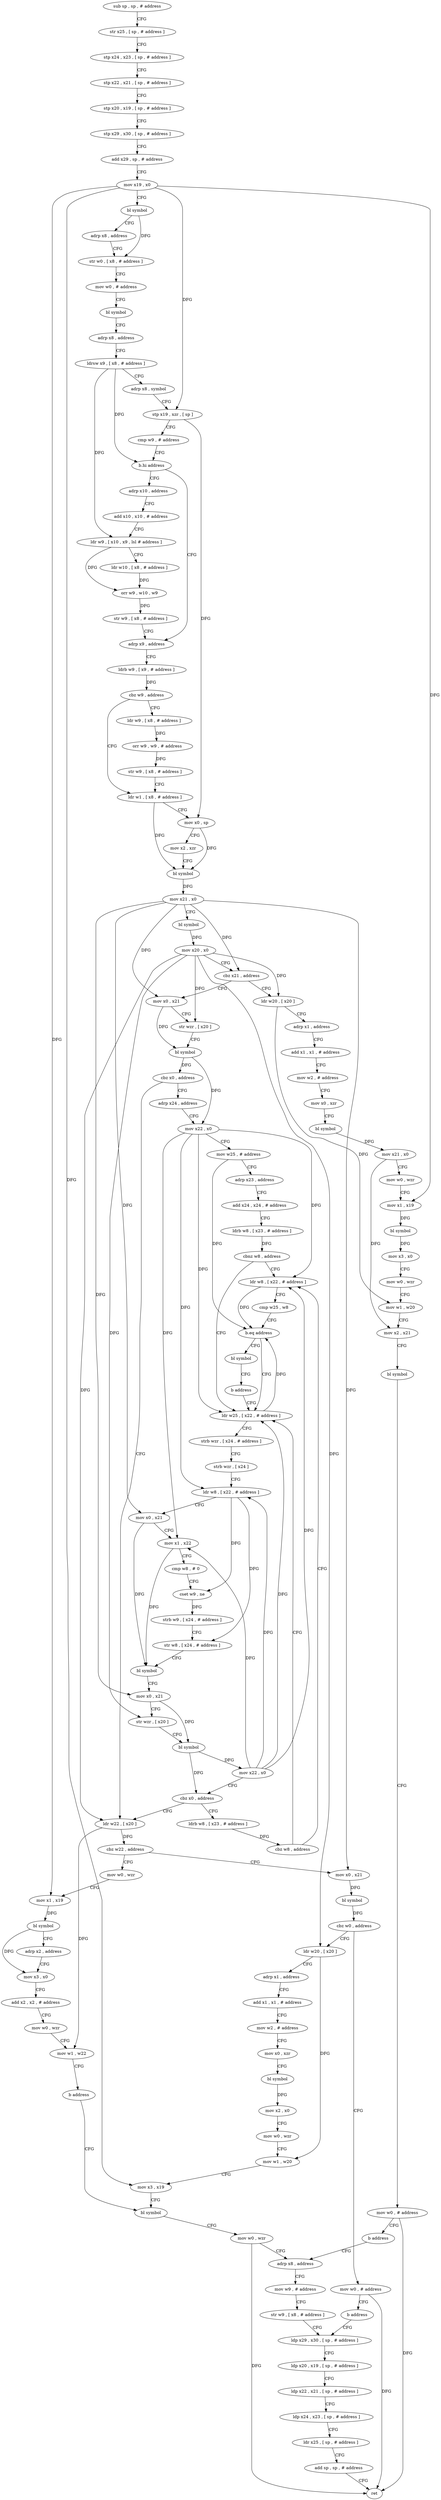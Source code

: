 digraph "func" {
"4209536" [label = "sub sp , sp , # address" ]
"4209540" [label = "str x25 , [ sp , # address ]" ]
"4209544" [label = "stp x24 , x23 , [ sp , # address ]" ]
"4209548" [label = "stp x22 , x21 , [ sp , # address ]" ]
"4209552" [label = "stp x20 , x19 , [ sp , # address ]" ]
"4209556" [label = "stp x29 , x30 , [ sp , # address ]" ]
"4209560" [label = "add x29 , sp , # address" ]
"4209564" [label = "mov x19 , x0" ]
"4209568" [label = "bl symbol" ]
"4209572" [label = "adrp x8 , address" ]
"4209576" [label = "str w0 , [ x8 , # address ]" ]
"4209580" [label = "mov w0 , # address" ]
"4209584" [label = "bl symbol" ]
"4209588" [label = "adrp x8 , address" ]
"4209592" [label = "ldrsw x9 , [ x8 , # address ]" ]
"4209596" [label = "adrp x8 , symbol" ]
"4209600" [label = "stp x19 , xzr , [ sp ]" ]
"4209604" [label = "cmp w9 , # address" ]
"4209608" [label = "b.hi address" ]
"4209636" [label = "adrp x9 , address" ]
"4209612" [label = "adrp x10 , address" ]
"4209640" [label = "ldrb w9 , [ x9 , # address ]" ]
"4209644" [label = "cbz w9 , address" ]
"4209660" [label = "ldr w1 , [ x8 , # address ]" ]
"4209648" [label = "ldr w9 , [ x8 , # address ]" ]
"4209616" [label = "add x10 , x10 , # address" ]
"4209620" [label = "ldr w9 , [ x10 , x9 , lsl # address ]" ]
"4209624" [label = "ldr w10 , [ x8 , # address ]" ]
"4209628" [label = "orr w9 , w10 , w9" ]
"4209632" [label = "str w9 , [ x8 , # address ]" ]
"4209664" [label = "mov x0 , sp" ]
"4209668" [label = "mov x2 , xzr" ]
"4209672" [label = "bl symbol" ]
"4209676" [label = "mov x21 , x0" ]
"4209680" [label = "bl symbol" ]
"4209684" [label = "mov x20 , x0" ]
"4209688" [label = "cbz x21 , address" ]
"4209872" [label = "ldr w20 , [ x20 ]" ]
"4209692" [label = "mov x0 , x21" ]
"4209652" [label = "orr w9 , w9 , # address" ]
"4209656" [label = "str w9 , [ x8 , # address ]" ]
"4209876" [label = "adrp x1 , address" ]
"4209880" [label = "add x1 , x1 , # address" ]
"4209884" [label = "mov w2 , # address" ]
"4209888" [label = "mov x0 , xzr" ]
"4209892" [label = "bl symbol" ]
"4209896" [label = "mov x21 , x0" ]
"4209900" [label = "mov w0 , wzr" ]
"4209904" [label = "mov x1 , x19" ]
"4209908" [label = "bl symbol" ]
"4209912" [label = "mov x3 , x0" ]
"4209916" [label = "mov w0 , wzr" ]
"4209920" [label = "mov w1 , w20" ]
"4209924" [label = "mov x2 , x21" ]
"4209928" [label = "bl symbol" ]
"4209932" [label = "mov w0 , # address" ]
"4209936" [label = "b address" ]
"4210000" [label = "adrp x8 , address" ]
"4209696" [label = "str wzr , [ x20 ]" ]
"4209700" [label = "bl symbol" ]
"4209704" [label = "cbz x0 , address" ]
"4209828" [label = "ldr w22 , [ x20 ]" ]
"4209708" [label = "adrp x24 , address" ]
"4210004" [label = "mov w9 , # address" ]
"4210008" [label = "str w9 , [ x8 , # address ]" ]
"4210012" [label = "ldp x29 , x30 , [ sp , # address ]" ]
"4209832" [label = "cbz w22 , address" ]
"4209940" [label = "mov x0 , x21" ]
"4209836" [label = "mov w0 , wzr" ]
"4209712" [label = "mov x22 , x0" ]
"4209716" [label = "mov w25 , # address" ]
"4209720" [label = "adrp x23 , address" ]
"4209724" [label = "add x24 , x24 , # address" ]
"4209728" [label = "ldrb w8 , [ x23 , # address ]" ]
"4209732" [label = "cbnz w8 , address" ]
"4209808" [label = "ldr w8 , [ x22 , # address ]" ]
"4209736" [label = "ldr w25 , [ x22 , # address ]" ]
"4209944" [label = "bl symbol" ]
"4209948" [label = "cbz w0 , address" ]
"4210040" [label = "mov w0 , # address" ]
"4209952" [label = "ldr w20 , [ x20 ]" ]
"4209840" [label = "mov x1 , x19" ]
"4209844" [label = "bl symbol" ]
"4209848" [label = "adrp x2 , address" ]
"4209852" [label = "mov x3 , x0" ]
"4209856" [label = "add x2 , x2 , # address" ]
"4209860" [label = "mov w0 , wzr" ]
"4209864" [label = "mov w1 , w22" ]
"4209868" [label = "b address" ]
"4209992" [label = "bl symbol" ]
"4209812" [label = "cmp w25 , w8" ]
"4209816" [label = "b.eq address" ]
"4209820" [label = "bl symbol" ]
"4209740" [label = "strb wzr , [ x24 , # address ]" ]
"4209744" [label = "strb wzr , [ x24 ]" ]
"4209748" [label = "ldr w8 , [ x22 , # address ]" ]
"4209752" [label = "mov x0 , x21" ]
"4209756" [label = "mov x1 , x22" ]
"4209760" [label = "cmp w8 , # 0" ]
"4209764" [label = "cset w9 , ne" ]
"4209768" [label = "strb w9 , [ x24 , # address ]" ]
"4209772" [label = "str w8 , [ x24 , # address ]" ]
"4209776" [label = "bl symbol" ]
"4209780" [label = "mov x0 , x21" ]
"4209784" [label = "str wzr , [ x20 ]" ]
"4209788" [label = "bl symbol" ]
"4209792" [label = "mov x22 , x0" ]
"4209796" [label = "cbz x0 , address" ]
"4209800" [label = "ldrb w8 , [ x23 , # address ]" ]
"4210044" [label = "b address" ]
"4209956" [label = "adrp x1 , address" ]
"4209960" [label = "add x1 , x1 , # address" ]
"4209964" [label = "mov w2 , # address" ]
"4209968" [label = "mov x0 , xzr" ]
"4209972" [label = "bl symbol" ]
"4209976" [label = "mov x2 , x0" ]
"4209980" [label = "mov w0 , wzr" ]
"4209984" [label = "mov w1 , w20" ]
"4209988" [label = "mov x3 , x19" ]
"4209996" [label = "mov w0 , wzr" ]
"4209824" [label = "b address" ]
"4209804" [label = "cbz w8 , address" ]
"4210016" [label = "ldp x20 , x19 , [ sp , # address ]" ]
"4210020" [label = "ldp x22 , x21 , [ sp , # address ]" ]
"4210024" [label = "ldp x24 , x23 , [ sp , # address ]" ]
"4210028" [label = "ldr x25 , [ sp , # address ]" ]
"4210032" [label = "add sp , sp , # address" ]
"4210036" [label = "ret" ]
"4209536" -> "4209540" [ label = "CFG" ]
"4209540" -> "4209544" [ label = "CFG" ]
"4209544" -> "4209548" [ label = "CFG" ]
"4209548" -> "4209552" [ label = "CFG" ]
"4209552" -> "4209556" [ label = "CFG" ]
"4209556" -> "4209560" [ label = "CFG" ]
"4209560" -> "4209564" [ label = "CFG" ]
"4209564" -> "4209568" [ label = "CFG" ]
"4209564" -> "4209600" [ label = "DFG" ]
"4209564" -> "4209904" [ label = "DFG" ]
"4209564" -> "4209840" [ label = "DFG" ]
"4209564" -> "4209988" [ label = "DFG" ]
"4209568" -> "4209572" [ label = "CFG" ]
"4209568" -> "4209576" [ label = "DFG" ]
"4209572" -> "4209576" [ label = "CFG" ]
"4209576" -> "4209580" [ label = "CFG" ]
"4209580" -> "4209584" [ label = "CFG" ]
"4209584" -> "4209588" [ label = "CFG" ]
"4209588" -> "4209592" [ label = "CFG" ]
"4209592" -> "4209596" [ label = "CFG" ]
"4209592" -> "4209608" [ label = "DFG" ]
"4209592" -> "4209620" [ label = "DFG" ]
"4209596" -> "4209600" [ label = "CFG" ]
"4209600" -> "4209604" [ label = "CFG" ]
"4209600" -> "4209664" [ label = "DFG" ]
"4209604" -> "4209608" [ label = "CFG" ]
"4209608" -> "4209636" [ label = "CFG" ]
"4209608" -> "4209612" [ label = "CFG" ]
"4209636" -> "4209640" [ label = "CFG" ]
"4209612" -> "4209616" [ label = "CFG" ]
"4209640" -> "4209644" [ label = "DFG" ]
"4209644" -> "4209660" [ label = "CFG" ]
"4209644" -> "4209648" [ label = "CFG" ]
"4209660" -> "4209664" [ label = "CFG" ]
"4209660" -> "4209672" [ label = "DFG" ]
"4209648" -> "4209652" [ label = "DFG" ]
"4209616" -> "4209620" [ label = "CFG" ]
"4209620" -> "4209624" [ label = "CFG" ]
"4209620" -> "4209628" [ label = "DFG" ]
"4209624" -> "4209628" [ label = "DFG" ]
"4209628" -> "4209632" [ label = "DFG" ]
"4209632" -> "4209636" [ label = "CFG" ]
"4209664" -> "4209668" [ label = "CFG" ]
"4209664" -> "4209672" [ label = "DFG" ]
"4209668" -> "4209672" [ label = "CFG" ]
"4209672" -> "4209676" [ label = "DFG" ]
"4209676" -> "4209680" [ label = "CFG" ]
"4209676" -> "4209688" [ label = "DFG" ]
"4209676" -> "4209692" [ label = "DFG" ]
"4209676" -> "4209940" [ label = "DFG" ]
"4209676" -> "4209752" [ label = "DFG" ]
"4209676" -> "4209780" [ label = "DFG" ]
"4209680" -> "4209684" [ label = "DFG" ]
"4209684" -> "4209688" [ label = "CFG" ]
"4209684" -> "4209872" [ label = "DFG" ]
"4209684" -> "4209696" [ label = "DFG" ]
"4209684" -> "4209828" [ label = "DFG" ]
"4209684" -> "4209952" [ label = "DFG" ]
"4209684" -> "4209784" [ label = "DFG" ]
"4209688" -> "4209872" [ label = "CFG" ]
"4209688" -> "4209692" [ label = "CFG" ]
"4209872" -> "4209876" [ label = "CFG" ]
"4209872" -> "4209920" [ label = "DFG" ]
"4209692" -> "4209696" [ label = "CFG" ]
"4209692" -> "4209700" [ label = "DFG" ]
"4209652" -> "4209656" [ label = "DFG" ]
"4209656" -> "4209660" [ label = "CFG" ]
"4209876" -> "4209880" [ label = "CFG" ]
"4209880" -> "4209884" [ label = "CFG" ]
"4209884" -> "4209888" [ label = "CFG" ]
"4209888" -> "4209892" [ label = "CFG" ]
"4209892" -> "4209896" [ label = "DFG" ]
"4209896" -> "4209900" [ label = "CFG" ]
"4209896" -> "4209924" [ label = "DFG" ]
"4209900" -> "4209904" [ label = "CFG" ]
"4209904" -> "4209908" [ label = "DFG" ]
"4209908" -> "4209912" [ label = "DFG" ]
"4209912" -> "4209916" [ label = "CFG" ]
"4209916" -> "4209920" [ label = "CFG" ]
"4209920" -> "4209924" [ label = "CFG" ]
"4209924" -> "4209928" [ label = "CFG" ]
"4209928" -> "4209932" [ label = "CFG" ]
"4209932" -> "4209936" [ label = "CFG" ]
"4209932" -> "4210036" [ label = "DFG" ]
"4209936" -> "4210000" [ label = "CFG" ]
"4210000" -> "4210004" [ label = "CFG" ]
"4209696" -> "4209700" [ label = "CFG" ]
"4209700" -> "4209704" [ label = "DFG" ]
"4209700" -> "4209712" [ label = "DFG" ]
"4209704" -> "4209828" [ label = "CFG" ]
"4209704" -> "4209708" [ label = "CFG" ]
"4209828" -> "4209832" [ label = "DFG" ]
"4209828" -> "4209864" [ label = "DFG" ]
"4209708" -> "4209712" [ label = "CFG" ]
"4210004" -> "4210008" [ label = "CFG" ]
"4210008" -> "4210012" [ label = "CFG" ]
"4210012" -> "4210016" [ label = "CFG" ]
"4209832" -> "4209940" [ label = "CFG" ]
"4209832" -> "4209836" [ label = "CFG" ]
"4209940" -> "4209944" [ label = "DFG" ]
"4209836" -> "4209840" [ label = "CFG" ]
"4209712" -> "4209716" [ label = "CFG" ]
"4209712" -> "4209808" [ label = "DFG" ]
"4209712" -> "4209736" [ label = "DFG" ]
"4209712" -> "4209748" [ label = "DFG" ]
"4209712" -> "4209756" [ label = "DFG" ]
"4209716" -> "4209720" [ label = "CFG" ]
"4209716" -> "4209816" [ label = "DFG" ]
"4209720" -> "4209724" [ label = "CFG" ]
"4209724" -> "4209728" [ label = "CFG" ]
"4209728" -> "4209732" [ label = "DFG" ]
"4209732" -> "4209808" [ label = "CFG" ]
"4209732" -> "4209736" [ label = "CFG" ]
"4209808" -> "4209812" [ label = "CFG" ]
"4209808" -> "4209816" [ label = "DFG" ]
"4209736" -> "4209740" [ label = "CFG" ]
"4209736" -> "4209816" [ label = "DFG" ]
"4209944" -> "4209948" [ label = "DFG" ]
"4209948" -> "4210040" [ label = "CFG" ]
"4209948" -> "4209952" [ label = "CFG" ]
"4210040" -> "4210044" [ label = "CFG" ]
"4210040" -> "4210036" [ label = "DFG" ]
"4209952" -> "4209956" [ label = "CFG" ]
"4209952" -> "4209984" [ label = "DFG" ]
"4209840" -> "4209844" [ label = "DFG" ]
"4209844" -> "4209848" [ label = "CFG" ]
"4209844" -> "4209852" [ label = "DFG" ]
"4209848" -> "4209852" [ label = "CFG" ]
"4209852" -> "4209856" [ label = "CFG" ]
"4209856" -> "4209860" [ label = "CFG" ]
"4209860" -> "4209864" [ label = "CFG" ]
"4209864" -> "4209868" [ label = "CFG" ]
"4209868" -> "4209992" [ label = "CFG" ]
"4209992" -> "4209996" [ label = "CFG" ]
"4209812" -> "4209816" [ label = "CFG" ]
"4209816" -> "4209736" [ label = "CFG" ]
"4209816" -> "4209820" [ label = "CFG" ]
"4209820" -> "4209824" [ label = "CFG" ]
"4209740" -> "4209744" [ label = "CFG" ]
"4209744" -> "4209748" [ label = "CFG" ]
"4209748" -> "4209752" [ label = "CFG" ]
"4209748" -> "4209764" [ label = "DFG" ]
"4209748" -> "4209772" [ label = "DFG" ]
"4209752" -> "4209756" [ label = "CFG" ]
"4209752" -> "4209776" [ label = "DFG" ]
"4209756" -> "4209760" [ label = "CFG" ]
"4209756" -> "4209776" [ label = "DFG" ]
"4209760" -> "4209764" [ label = "CFG" ]
"4209764" -> "4209768" [ label = "DFG" ]
"4209768" -> "4209772" [ label = "CFG" ]
"4209772" -> "4209776" [ label = "CFG" ]
"4209776" -> "4209780" [ label = "CFG" ]
"4209780" -> "4209784" [ label = "CFG" ]
"4209780" -> "4209788" [ label = "DFG" ]
"4209784" -> "4209788" [ label = "CFG" ]
"4209788" -> "4209792" [ label = "DFG" ]
"4209788" -> "4209796" [ label = "DFG" ]
"4209792" -> "4209796" [ label = "CFG" ]
"4209792" -> "4209808" [ label = "DFG" ]
"4209792" -> "4209736" [ label = "DFG" ]
"4209792" -> "4209748" [ label = "DFG" ]
"4209792" -> "4209756" [ label = "DFG" ]
"4209796" -> "4209828" [ label = "CFG" ]
"4209796" -> "4209800" [ label = "CFG" ]
"4209800" -> "4209804" [ label = "DFG" ]
"4210044" -> "4210012" [ label = "CFG" ]
"4209956" -> "4209960" [ label = "CFG" ]
"4209960" -> "4209964" [ label = "CFG" ]
"4209964" -> "4209968" [ label = "CFG" ]
"4209968" -> "4209972" [ label = "CFG" ]
"4209972" -> "4209976" [ label = "DFG" ]
"4209976" -> "4209980" [ label = "CFG" ]
"4209980" -> "4209984" [ label = "CFG" ]
"4209984" -> "4209988" [ label = "CFG" ]
"4209988" -> "4209992" [ label = "CFG" ]
"4209996" -> "4210000" [ label = "CFG" ]
"4209996" -> "4210036" [ label = "DFG" ]
"4209824" -> "4209736" [ label = "CFG" ]
"4209804" -> "4209736" [ label = "CFG" ]
"4209804" -> "4209808" [ label = "CFG" ]
"4210016" -> "4210020" [ label = "CFG" ]
"4210020" -> "4210024" [ label = "CFG" ]
"4210024" -> "4210028" [ label = "CFG" ]
"4210028" -> "4210032" [ label = "CFG" ]
"4210032" -> "4210036" [ label = "CFG" ]
}
